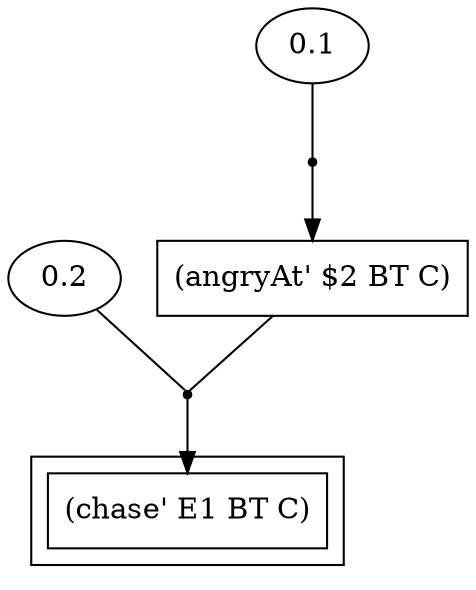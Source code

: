 digraph proof {
 graph [rankdir="TB"]
  e0 [label="0.2"];
  e1 [label="0.1"];
  i0 [shape=box label="(angryAt' $2 BT C)"];
  r0 [shape=point];
  r0 -> o0
  i0 -> r0 [arrowhead=none]
  e0 -> r0 [arrowhead=none]
  r1 [shape=point];
  r1 -> i0
  e1 -> r1 [arrowhead=none]
 subgraph cluster {  o0 [shape=box label="(chase' E1 BT C)"];
 }
}

